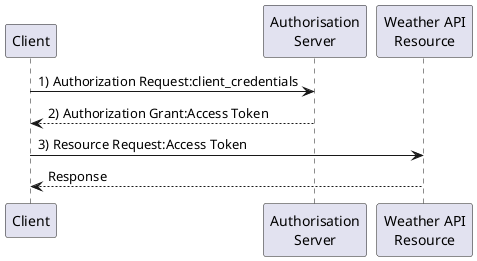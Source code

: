 @startuml
Client -> "Authorisation\nServer": 1) Authorization Request:client_credentials
Client <-- "Authorisation\nServer": 2) Authorization Grant:Access Token
Client -> "Weather API\nResource": 3) Resource Request:Access Token
Client <-- "Weather API\nResource": Response
@enduml
